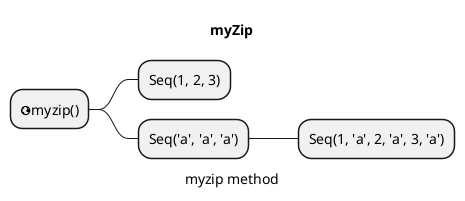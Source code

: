 @startmindmap

caption myzip method
title myZip

* <&globe>myzip()

** Seq(1, 2, 3)

** Seq('a', 'a', 'a')

*** Seq(1, 'a', 2, 'a', 3, 'a')





@endmindmap

